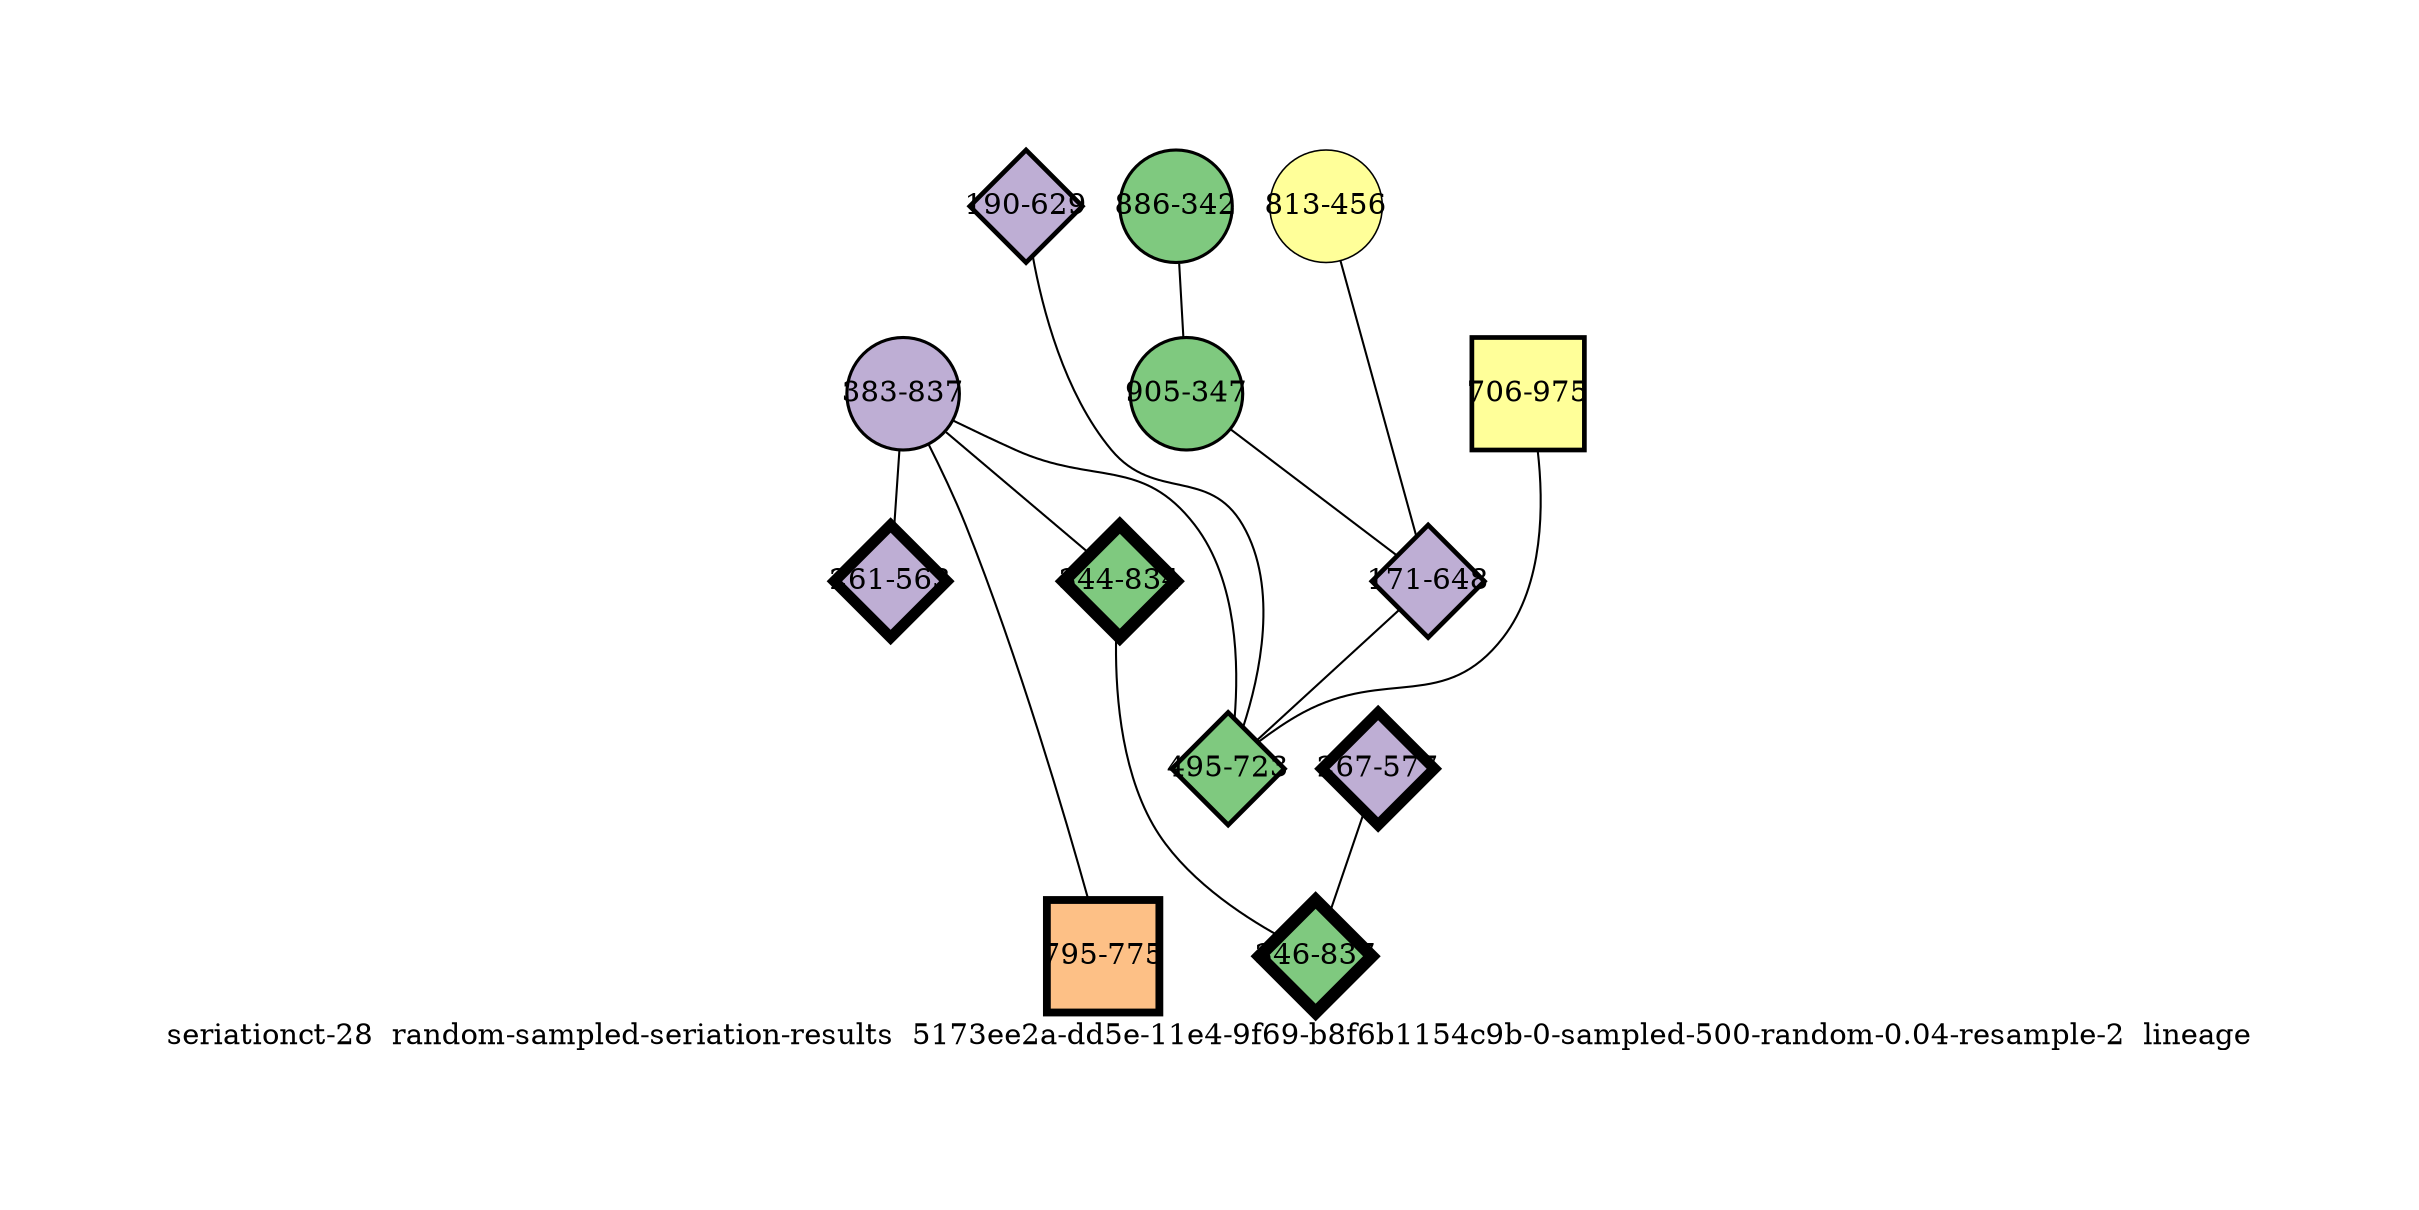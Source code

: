 strict graph "seriationct-28  random-sampled-seriation-results  5173ee2a-dd5e-11e4-9f69-b8f6b1154c9b-0-sampled-500-random-0.04-resample-2  lineage" {
labelloc=b;
ratio=auto;
pad="1.0";
label="seriationct-28  random-sampled-seriation-results  5173ee2a-dd5e-11e4-9f69-b8f6b1154c9b-0-sampled-500-random-0.04-resample-2  lineage";
node [width="0.75", style=filled, fixedsize=true, height="0.75", shape=circle, label=""];
0 [xCoordinate="837.0", appears_in_slice=2, yCoordinate="383.0", colorscheme=accent8, lineage_id=0, short_label="383-837", label="383-837", shape=circle, cluster_id=1, fillcolor=2, size="500.0", id=0, penwidth="1.5"];
1 [xCoordinate="563.0", appears_in_slice=7, yCoordinate="261.0", colorscheme=accent8, lineage_id=2, short_label="261-563", label="261-563", shape=diamond, cluster_id=1, fillcolor=2, size="500.0", id=1, penwidth="5.25"];
2 [xCoordinate="342.0", appears_in_slice=2, yCoordinate="886.0", colorscheme=accent8, lineage_id=0, short_label="886-342", label="886-342", shape=circle, cluster_id=0, fillcolor=1, size="500.0", id=2, penwidth="1.5"];
3 [xCoordinate="577.0", appears_in_slice=7, yCoordinate="267.0", colorscheme=accent8, lineage_id=2, short_label="267-577", label="267-577", shape=diamond, cluster_id=1, fillcolor=2, size="500.0", id=3, penwidth="5.25"];
4 [xCoordinate="775.0", appears_in_slice=5, yCoordinate="795.0", colorscheme=accent8, lineage_id=1, short_label="795-775", label="795-775", shape=square, cluster_id=2, fillcolor=3, size="500.0", id=4, penwidth="3.75"];
5 [xCoordinate="347.0", appears_in_slice=2, yCoordinate="905.0", colorscheme=accent8, lineage_id=0, short_label="905-347", label="905-347", shape=circle, cluster_id=0, fillcolor=1, size="500.0", id=5, penwidth="1.5"];
6 [xCoordinate="456.0", appears_in_slice=1, yCoordinate="813.0", colorscheme=accent8, lineage_id=0, short_label="813-456", label="813-456", shape=circle, cluster_id=3, fillcolor=4, size="500.0", id=6, penwidth="0.75"];
7 [xCoordinate="834.0", appears_in_slice=8, yCoordinate="344.0", colorscheme=accent8, lineage_id=2, short_label="344-834", label="344-834", shape=diamond, cluster_id=0, fillcolor=1, size="500.0", id=7, penwidth="6.0"];
8 [xCoordinate="629.0", appears_in_slice=3, yCoordinate="190.0", colorscheme=accent8, lineage_id=2, short_label="190-629", label="190-629", shape=diamond, cluster_id=1, fillcolor=2, size="500.0", id=8, penwidth="2.25"];
9 [xCoordinate="648.0", appears_in_slice=3, yCoordinate="171.0", colorscheme=accent8, lineage_id=2, short_label="171-648", label="171-648", shape=diamond, cluster_id=1, fillcolor=2, size="500.0", id=9, penwidth="2.25"];
10 [xCoordinate="975.0", appears_in_slice=3, yCoordinate="706.0", colorscheme=accent8, lineage_id=1, short_label="706-975", label="706-975", shape=square, cluster_id=3, fillcolor=4, size="500.0", id=10, penwidth="2.25"];
11 [xCoordinate="723.0", appears_in_slice=3, yCoordinate="495.0", colorscheme=accent8, lineage_id=2, short_label="495-723", label="495-723", shape=diamond, cluster_id=0, fillcolor=1, size="500.0", id=11, penwidth="2.25"];
12 [xCoordinate="837.0", appears_in_slice=8, yCoordinate="346.0", colorscheme=accent8, lineage_id=2, short_label="346-837", label="346-837", shape=diamond, cluster_id=0, fillcolor=1, size="500.0", id=12, penwidth="6.0"];
0 -- 1  [inverseweight="1.970520816", weight="0.507480048869"];
0 -- 11  [inverseweight="2.80509599034", weight="0.356494039221"];
0 -- 4  [inverseweight="2.14915153202", weight="0.465299903288"];
0 -- 7  [inverseweight="2.11538023442", weight="0.472728251747"];
2 -- 5  [inverseweight="1.85015221828", weight="0.540496068441"];
3 -- 12  [inverseweight="1.88372359129", weight="0.530863447602"];
5 -- 9  [inverseweight="2.11883429056", weight="0.471957625217"];
6 -- 9  [inverseweight="1.63295832578", weight="0.612385499502"];
7 -- 12  [inverseweight="2.20074344868", weight="0.454391901336"];
8 -- 11  [inverseweight="2.69019457052", weight="0.371720324976"];
9 -- 11  [inverseweight="2.78725680503", weight="0.358775695944"];
10 -- 11  [inverseweight="12.2352196058", weight="0.0817312669668"];
}
